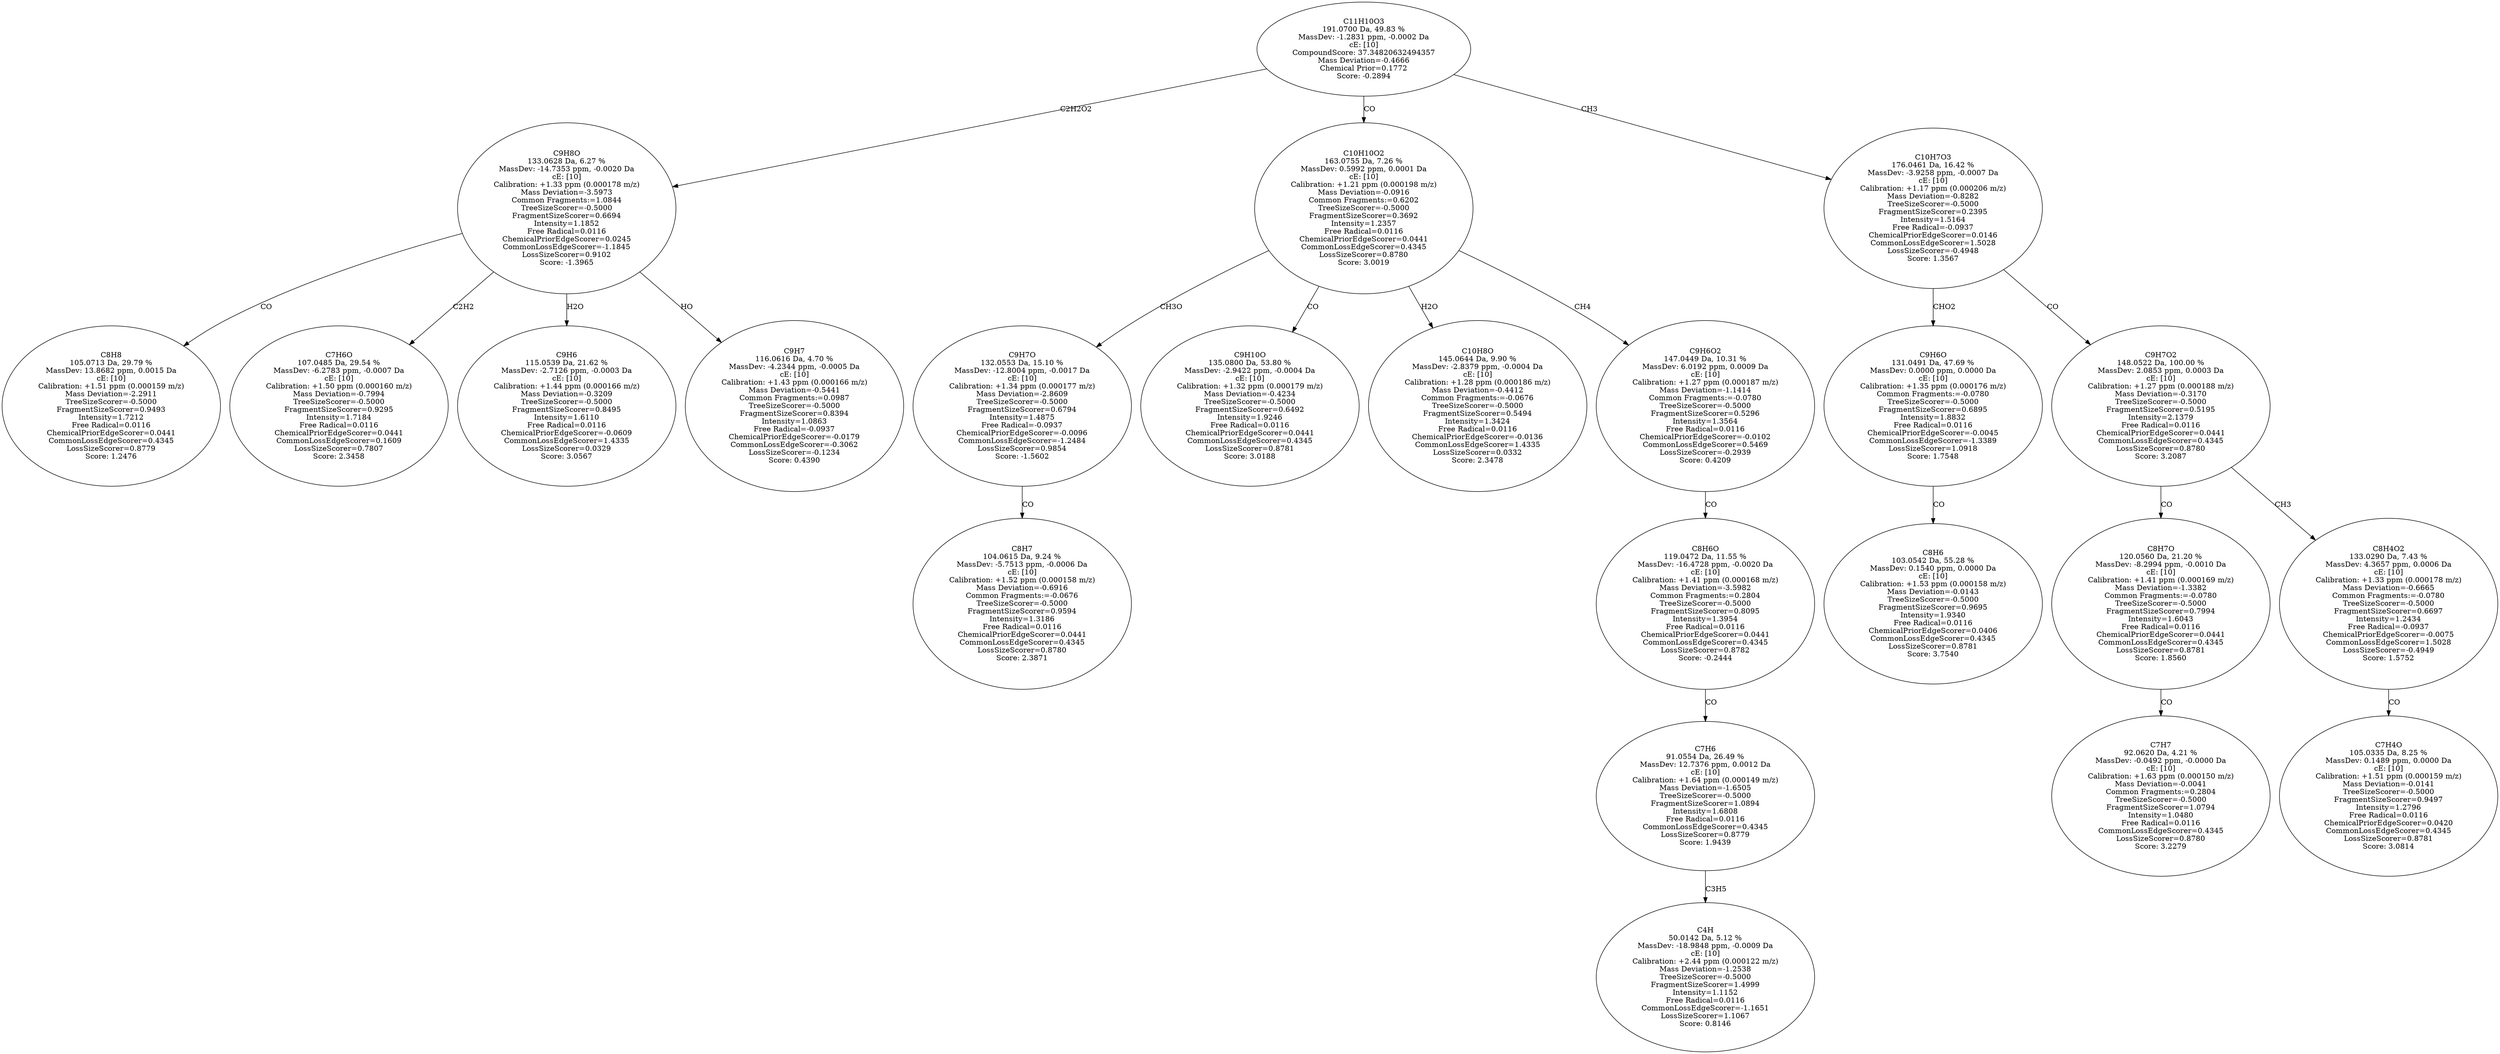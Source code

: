 strict digraph {
v1 [label="C8H8\n105.0713 Da, 29.79 %\nMassDev: 13.8682 ppm, 0.0015 Da\ncE: [10]\nCalibration: +1.51 ppm (0.000159 m/z)\nMass Deviation=-2.2911\nTreeSizeScorer=-0.5000\nFragmentSizeScorer=0.9493\nIntensity=1.7212\nFree Radical=0.0116\nChemicalPriorEdgeScorer=0.0441\nCommonLossEdgeScorer=0.4345\nLossSizeScorer=0.8779\nScore: 1.2476"];
v2 [label="C7H6O\n107.0485 Da, 29.54 %\nMassDev: -6.2783 ppm, -0.0007 Da\ncE: [10]\nCalibration: +1.50 ppm (0.000160 m/z)\nMass Deviation=-0.7994\nTreeSizeScorer=-0.5000\nFragmentSizeScorer=0.9295\nIntensity=1.7184\nFree Radical=0.0116\nChemicalPriorEdgeScorer=0.0441\nCommonLossEdgeScorer=0.1609\nLossSizeScorer=0.7807\nScore: 2.3458"];
v3 [label="C9H6\n115.0539 Da, 21.62 %\nMassDev: -2.7126 ppm, -0.0003 Da\ncE: [10]\nCalibration: +1.44 ppm (0.000166 m/z)\nMass Deviation=-0.3209\nTreeSizeScorer=-0.5000\nFragmentSizeScorer=0.8495\nIntensity=1.6110\nFree Radical=0.0116\nChemicalPriorEdgeScorer=-0.0609\nCommonLossEdgeScorer=1.4335\nLossSizeScorer=0.0329\nScore: 3.0567"];
v4 [label="C9H7\n116.0616 Da, 4.70 %\nMassDev: -4.2344 ppm, -0.0005 Da\ncE: [10]\nCalibration: +1.43 ppm (0.000166 m/z)\nMass Deviation=-0.5441\nCommon Fragments:=0.0987\nTreeSizeScorer=-0.5000\nFragmentSizeScorer=0.8394\nIntensity=1.0863\nFree Radical=-0.0937\nChemicalPriorEdgeScorer=-0.0179\nCommonLossEdgeScorer=-0.3062\nLossSizeScorer=-0.1234\nScore: 0.4390"];
v5 [label="C9H8O\n133.0628 Da, 6.27 %\nMassDev: -14.7353 ppm, -0.0020 Da\ncE: [10]\nCalibration: +1.33 ppm (0.000178 m/z)\nMass Deviation=-3.5973\nCommon Fragments:=1.0844\nTreeSizeScorer=-0.5000\nFragmentSizeScorer=0.6694\nIntensity=1.1852\nFree Radical=0.0116\nChemicalPriorEdgeScorer=0.0245\nCommonLossEdgeScorer=-1.1845\nLossSizeScorer=0.9102\nScore: -1.3965"];
v6 [label="C8H7\n104.0615 Da, 9.24 %\nMassDev: -5.7513 ppm, -0.0006 Da\ncE: [10]\nCalibration: +1.52 ppm (0.000158 m/z)\nMass Deviation=-0.6916\nCommon Fragments:=-0.0676\nTreeSizeScorer=-0.5000\nFragmentSizeScorer=0.9594\nIntensity=1.3186\nFree Radical=0.0116\nChemicalPriorEdgeScorer=0.0441\nCommonLossEdgeScorer=0.4345\nLossSizeScorer=0.8780\nScore: 2.3871"];
v7 [label="C9H7O\n132.0553 Da, 15.10 %\nMassDev: -12.8004 ppm, -0.0017 Da\ncE: [10]\nCalibration: +1.34 ppm (0.000177 m/z)\nMass Deviation=-2.8609\nTreeSizeScorer=-0.5000\nFragmentSizeScorer=0.6794\nIntensity=1.4875\nFree Radical=-0.0937\nChemicalPriorEdgeScorer=-0.0096\nCommonLossEdgeScorer=-1.2484\nLossSizeScorer=0.9854\nScore: -1.5602"];
v8 [label="C9H10O\n135.0800 Da, 53.80 %\nMassDev: -2.9422 ppm, -0.0004 Da\ncE: [10]\nCalibration: +1.32 ppm (0.000179 m/z)\nMass Deviation=-0.4234\nTreeSizeScorer=-0.5000\nFragmentSizeScorer=0.6492\nIntensity=1.9246\nFree Radical=0.0116\nChemicalPriorEdgeScorer=0.0441\nCommonLossEdgeScorer=0.4345\nLossSizeScorer=0.8781\nScore: 3.0188"];
v9 [label="C10H8O\n145.0644 Da, 9.90 %\nMassDev: -2.8379 ppm, -0.0004 Da\ncE: [10]\nCalibration: +1.28 ppm (0.000186 m/z)\nMass Deviation=-0.4412\nCommon Fragments:=-0.0676\nTreeSizeScorer=-0.5000\nFragmentSizeScorer=0.5494\nIntensity=1.3424\nFree Radical=0.0116\nChemicalPriorEdgeScorer=-0.0136\nCommonLossEdgeScorer=1.4335\nLossSizeScorer=0.0332\nScore: 2.3478"];
v10 [label="C4H\n50.0142 Da, 5.12 %\nMassDev: -18.9848 ppm, -0.0009 Da\ncE: [10]\nCalibration: +2.44 ppm (0.000122 m/z)\nMass Deviation=-1.2538\nTreeSizeScorer=-0.5000\nFragmentSizeScorer=1.4999\nIntensity=1.1152\nFree Radical=0.0116\nCommonLossEdgeScorer=-1.1651\nLossSizeScorer=1.1067\nScore: 0.8146"];
v11 [label="C7H6\n91.0554 Da, 26.49 %\nMassDev: 12.7376 ppm, 0.0012 Da\ncE: [10]\nCalibration: +1.64 ppm (0.000149 m/z)\nMass Deviation=-1.6505\nTreeSizeScorer=-0.5000\nFragmentSizeScorer=1.0894\nIntensity=1.6808\nFree Radical=0.0116\nCommonLossEdgeScorer=0.4345\nLossSizeScorer=0.8779\nScore: 1.9439"];
v12 [label="C8H6O\n119.0472 Da, 11.55 %\nMassDev: -16.4728 ppm, -0.0020 Da\ncE: [10]\nCalibration: +1.41 ppm (0.000168 m/z)\nMass Deviation=-3.5982\nCommon Fragments:=0.2804\nTreeSizeScorer=-0.5000\nFragmentSizeScorer=0.8095\nIntensity=1.3954\nFree Radical=0.0116\nChemicalPriorEdgeScorer=0.0441\nCommonLossEdgeScorer=0.4345\nLossSizeScorer=0.8782\nScore: -0.2444"];
v13 [label="C9H6O2\n147.0449 Da, 10.31 %\nMassDev: 6.0192 ppm, 0.0009 Da\ncE: [10]\nCalibration: +1.27 ppm (0.000187 m/z)\nMass Deviation=-1.1414\nCommon Fragments:=-0.0780\nTreeSizeScorer=-0.5000\nFragmentSizeScorer=0.5296\nIntensity=1.3564\nFree Radical=0.0116\nChemicalPriorEdgeScorer=-0.0102\nCommonLossEdgeScorer=0.5469\nLossSizeScorer=-0.2939\nScore: 0.4209"];
v14 [label="C10H10O2\n163.0755 Da, 7.26 %\nMassDev: 0.5992 ppm, 0.0001 Da\ncE: [10]\nCalibration: +1.21 ppm (0.000198 m/z)\nMass Deviation=-0.0916\nCommon Fragments:=0.6202\nTreeSizeScorer=-0.5000\nFragmentSizeScorer=0.3692\nIntensity=1.2357\nFree Radical=0.0116\nChemicalPriorEdgeScorer=0.0441\nCommonLossEdgeScorer=0.4345\nLossSizeScorer=0.8780\nScore: 3.0019"];
v15 [label="C8H6\n103.0542 Da, 55.28 %\nMassDev: 0.1540 ppm, 0.0000 Da\ncE: [10]\nCalibration: +1.53 ppm (0.000158 m/z)\nMass Deviation=-0.0143\nTreeSizeScorer=-0.5000\nFragmentSizeScorer=0.9695\nIntensity=1.9340\nFree Radical=0.0116\nChemicalPriorEdgeScorer=0.0406\nCommonLossEdgeScorer=0.4345\nLossSizeScorer=0.8781\nScore: 3.7540"];
v16 [label="C9H6O\n131.0491 Da, 47.69 %\nMassDev: 0.0000 ppm, 0.0000 Da\ncE: [10]\nCalibration: +1.35 ppm (0.000176 m/z)\nCommon Fragments:=-0.0780\nTreeSizeScorer=-0.5000\nFragmentSizeScorer=0.6895\nIntensity=1.8832\nFree Radical=0.0116\nChemicalPriorEdgeScorer=-0.0045\nCommonLossEdgeScorer=-1.3389\nLossSizeScorer=1.0918\nScore: 1.7548"];
v17 [label="C7H7\n92.0620 Da, 4.21 %\nMassDev: -0.0492 ppm, -0.0000 Da\ncE: [10]\nCalibration: +1.63 ppm (0.000150 m/z)\nMass Deviation=-0.0041\nCommon Fragments:=0.2804\nTreeSizeScorer=-0.5000\nFragmentSizeScorer=1.0794\nIntensity=1.0480\nFree Radical=0.0116\nCommonLossEdgeScorer=0.4345\nLossSizeScorer=0.8780\nScore: 3.2279"];
v18 [label="C8H7O\n120.0560 Da, 21.20 %\nMassDev: -8.2994 ppm, -0.0010 Da\ncE: [10]\nCalibration: +1.41 ppm (0.000169 m/z)\nMass Deviation=-1.3382\nCommon Fragments:=-0.0780\nTreeSizeScorer=-0.5000\nFragmentSizeScorer=0.7994\nIntensity=1.6043\nFree Radical=0.0116\nChemicalPriorEdgeScorer=0.0441\nCommonLossEdgeScorer=0.4345\nLossSizeScorer=0.8781\nScore: 1.8560"];
v19 [label="C7H4O\n105.0335 Da, 8.25 %\nMassDev: 0.1489 ppm, 0.0000 Da\ncE: [10]\nCalibration: +1.51 ppm (0.000159 m/z)\nMass Deviation=-0.0141\nTreeSizeScorer=-0.5000\nFragmentSizeScorer=0.9497\nIntensity=1.2796\nFree Radical=0.0116\nChemicalPriorEdgeScorer=0.0420\nCommonLossEdgeScorer=0.4345\nLossSizeScorer=0.8781\nScore: 3.0814"];
v20 [label="C8H4O2\n133.0290 Da, 7.43 %\nMassDev: 4.3657 ppm, 0.0006 Da\ncE: [10]\nCalibration: +1.33 ppm (0.000178 m/z)\nMass Deviation=-0.6665\nCommon Fragments:=-0.0780\nTreeSizeScorer=-0.5000\nFragmentSizeScorer=0.6697\nIntensity=1.2434\nFree Radical=-0.0937\nChemicalPriorEdgeScorer=-0.0075\nCommonLossEdgeScorer=1.5028\nLossSizeScorer=-0.4949\nScore: 1.5752"];
v21 [label="C9H7O2\n148.0522 Da, 100.00 %\nMassDev: 2.0853 ppm, 0.0003 Da\ncE: [10]\nCalibration: +1.27 ppm (0.000188 m/z)\nMass Deviation=-0.3170\nTreeSizeScorer=-0.5000\nFragmentSizeScorer=0.5195\nIntensity=2.1379\nFree Radical=0.0116\nChemicalPriorEdgeScorer=0.0441\nCommonLossEdgeScorer=0.4345\nLossSizeScorer=0.8780\nScore: 3.2087"];
v22 [label="C10H7O3\n176.0461 Da, 16.42 %\nMassDev: -3.9258 ppm, -0.0007 Da\ncE: [10]\nCalibration: +1.17 ppm (0.000206 m/z)\nMass Deviation=-0.8282\nTreeSizeScorer=-0.5000\nFragmentSizeScorer=0.2395\nIntensity=1.5164\nFree Radical=-0.0937\nChemicalPriorEdgeScorer=0.0146\nCommonLossEdgeScorer=1.5028\nLossSizeScorer=-0.4948\nScore: 1.3567"];
v23 [label="C11H10O3\n191.0700 Da, 49.83 %\nMassDev: -1.2831 ppm, -0.0002 Da\ncE: [10]\nCompoundScore: 37.34820632494357\nMass Deviation=-0.4666\nChemical Prior=0.1772\nScore: -0.2894"];
v5 -> v1 [label="CO"];
v5 -> v2 [label="C2H2"];
v5 -> v3 [label="H2O"];
v5 -> v4 [label="HO"];
v23 -> v5 [label="C2H2O2"];
v7 -> v6 [label="CO"];
v14 -> v7 [label="CH3O"];
v14 -> v8 [label="CO"];
v14 -> v9 [label="H2O"];
v11 -> v10 [label="C3H5"];
v12 -> v11 [label="CO"];
v13 -> v12 [label="CO"];
v14 -> v13 [label="CH4"];
v23 -> v14 [label="CO"];
v16 -> v15 [label="CO"];
v22 -> v16 [label="CHO2"];
v18 -> v17 [label="CO"];
v21 -> v18 [label="CO"];
v20 -> v19 [label="CO"];
v21 -> v20 [label="CH3"];
v22 -> v21 [label="CO"];
v23 -> v22 [label="CH3"];
}